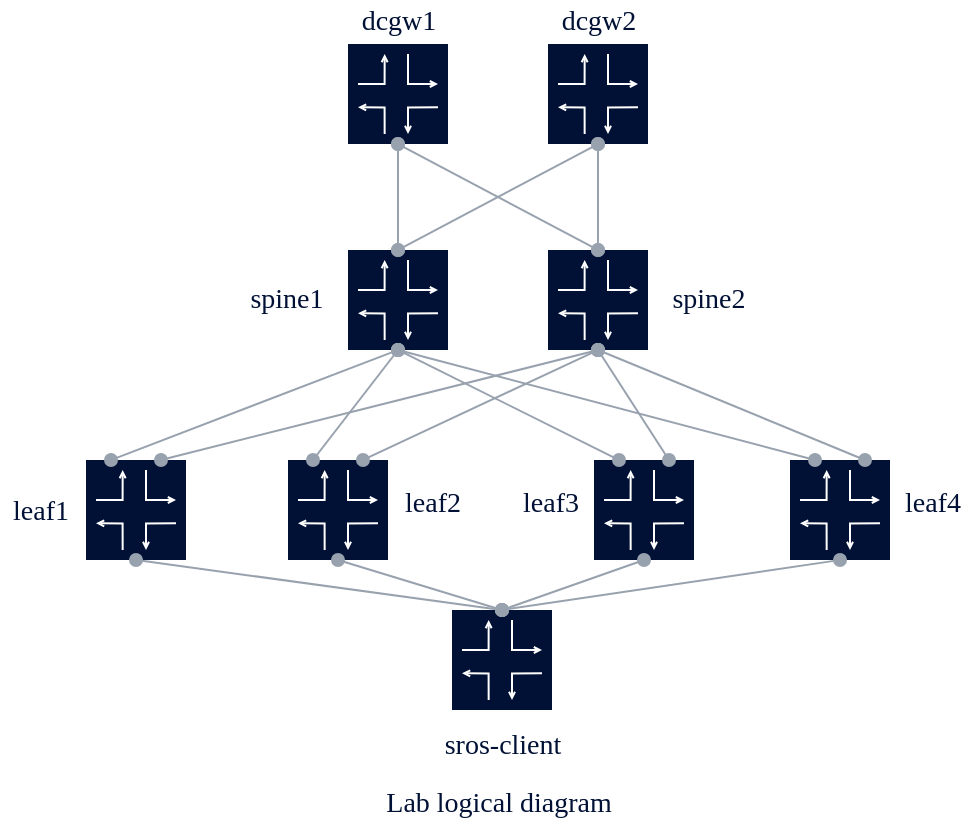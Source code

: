 <mxfile version="15.5.2" type="device"><diagram name="[1] topo_cfg_clos01" id="ZMCx_UzSzWk1nDmMVq2M"><mxGraphModel dx="1038" dy="675" grid="1" gridSize="1" guides="1" tooltips="1" connect="1" arrows="1" fold="1" page="1" pageScale="1" pageWidth="827" pageHeight="1169" math="0" shadow="0"><root><mxCell id="xg3VUZHEJCf5JJvFxYuz-0"/><mxCell id="xg3VUZHEJCf5JJvFxYuz-1" parent="xg3VUZHEJCf5JJvFxYuz-0"/><mxCell id="PjqmHH1Hr9vf0HzbQ6J7-4" value="" style="group" parent="xg3VUZHEJCf5JJvFxYuz-1" vertex="1" connectable="0"><mxGeometry x="390" y="491" width="50" height="50" as="geometry"/></mxCell><mxCell id="PjqmHH1Hr9vf0HzbQ6J7-5" value="" style="group" parent="PjqmHH1Hr9vf0HzbQ6J7-4" vertex="1" connectable="0"><mxGeometry width="50" height="50" as="geometry"/></mxCell><mxCell id="PjqmHH1Hr9vf0HzbQ6J7-6" value="" style="whiteSpace=wrap;html=1;aspect=fixed;fillColor=#001135;strokeColor=none;connectable=1;allowArrows=1;fontFamily=Manrope;fontSource=https%3A%2F%2Ffonts.googleapis.com%2Fcss%3Ffamily%3DManrope;" parent="PjqmHH1Hr9vf0HzbQ6J7-5" vertex="1"><mxGeometry width="50" height="50" as="geometry"/></mxCell><mxCell id="PjqmHH1Hr9vf0HzbQ6J7-7" value="" style="endArrow=open;html=1;edgeStyle=orthogonalEdgeStyle;rounded=0;endFill=0;startSize=6;endSize=2;strokeColor=#FFFFFF;fontFamily=Manrope;fontSource=https%3A%2F%2Ffonts.googleapis.com%2Fcss%3Ffamily%3DManrope;" parent="PjqmHH1Hr9vf0HzbQ6J7-5" edge="1"><mxGeometry width="83.333" height="83.333" as="geometry"><mxPoint x="5" y="20" as="sourcePoint"/><mxPoint x="18.333" y="5" as="targetPoint"/><Array as="points"><mxPoint x="18.333" y="20"/></Array></mxGeometry></mxCell><mxCell id="PjqmHH1Hr9vf0HzbQ6J7-8" value="" style="endArrow=open;html=1;edgeStyle=orthogonalEdgeStyle;rounded=0;endFill=0;startSize=6;endSize=2;strokeColor=#FFFFFF;fontFamily=Manrope;fontSource=https%3A%2F%2Ffonts.googleapis.com%2Fcss%3Ffamily%3DManrope;" parent="PjqmHH1Hr9vf0HzbQ6J7-5" edge="1"><mxGeometry width="83.333" height="83.333" as="geometry"><mxPoint x="18.333" y="45" as="sourcePoint"/><mxPoint x="5" y="31.667" as="targetPoint"/><Array as="points"><mxPoint x="18.333" y="31.667"/></Array></mxGeometry></mxCell><mxCell id="PjqmHH1Hr9vf0HzbQ6J7-9" value="" style="endArrow=open;html=1;edgeStyle=orthogonalEdgeStyle;rounded=0;endFill=0;startSize=6;endSize=2;strokeColor=#FFFFFF;fontFamily=Manrope;fontSource=https%3A%2F%2Ffonts.googleapis.com%2Fcss%3Ffamily%3DManrope;" parent="PjqmHH1Hr9vf0HzbQ6J7-5" edge="1"><mxGeometry width="83.333" height="83.333" as="geometry"><mxPoint x="30" y="5" as="sourcePoint"/><mxPoint x="45" y="20" as="targetPoint"/><Array as="points"><mxPoint x="30" y="20"/></Array></mxGeometry></mxCell><mxCell id="PjqmHH1Hr9vf0HzbQ6J7-10" value="" style="endArrow=open;html=1;edgeStyle=orthogonalEdgeStyle;rounded=0;endFill=0;startSize=6;endSize=2;strokeColor=#FFFFFF;fontFamily=Manrope;fontSource=https%3A%2F%2Ffonts.googleapis.com%2Fcss%3Ffamily%3DManrope;" parent="PjqmHH1Hr9vf0HzbQ6J7-5" edge="1"><mxGeometry width="83.333" height="83.333" as="geometry"><mxPoint x="45" y="31.667" as="sourcePoint"/><mxPoint x="30" y="45" as="targetPoint"/><Array as="points"><mxPoint x="30" y="31.667"/></Array></mxGeometry></mxCell><mxCell id="xg3VUZHEJCf5JJvFxYuz-2" value="" style="group" parent="xg3VUZHEJCf5JJvFxYuz-1" vertex="1" connectable="0"><mxGeometry x="207" y="416" width="50" height="50" as="geometry"/></mxCell><mxCell id="xg3VUZHEJCf5JJvFxYuz-3" value="" style="group" parent="xg3VUZHEJCf5JJvFxYuz-2" vertex="1" connectable="0"><mxGeometry width="50" height="50" as="geometry"/></mxCell><mxCell id="xg3VUZHEJCf5JJvFxYuz-4" value="" style="whiteSpace=wrap;html=1;aspect=fixed;fillColor=#001135;strokeColor=none;connectable=1;allowArrows=1;fontFamily=Manrope;fontSource=https%3A%2F%2Ffonts.googleapis.com%2Fcss%3Ffamily%3DManrope;" parent="xg3VUZHEJCf5JJvFxYuz-3" vertex="1"><mxGeometry width="50" height="50" as="geometry"/></mxCell><mxCell id="xg3VUZHEJCf5JJvFxYuz-5" value="" style="endArrow=open;html=1;edgeStyle=orthogonalEdgeStyle;rounded=0;endFill=0;startSize=6;endSize=2;strokeColor=#FFFFFF;fontFamily=Manrope;fontSource=https%3A%2F%2Ffonts.googleapis.com%2Fcss%3Ffamily%3DManrope;" parent="xg3VUZHEJCf5JJvFxYuz-3" edge="1"><mxGeometry width="83.333" height="83.333" as="geometry"><mxPoint x="5" y="20" as="sourcePoint"/><mxPoint x="18.333" y="5" as="targetPoint"/><Array as="points"><mxPoint x="18.333" y="20"/></Array></mxGeometry></mxCell><mxCell id="xg3VUZHEJCf5JJvFxYuz-6" value="" style="endArrow=open;html=1;edgeStyle=orthogonalEdgeStyle;rounded=0;endFill=0;startSize=6;endSize=2;strokeColor=#FFFFFF;fontFamily=Manrope;fontSource=https%3A%2F%2Ffonts.googleapis.com%2Fcss%3Ffamily%3DManrope;" parent="xg3VUZHEJCf5JJvFxYuz-3" edge="1"><mxGeometry width="83.333" height="83.333" as="geometry"><mxPoint x="18.333" y="45" as="sourcePoint"/><mxPoint x="5" y="31.667" as="targetPoint"/><Array as="points"><mxPoint x="18.333" y="31.667"/></Array></mxGeometry></mxCell><mxCell id="xg3VUZHEJCf5JJvFxYuz-7" value="" style="endArrow=open;html=1;edgeStyle=orthogonalEdgeStyle;rounded=0;endFill=0;startSize=6;endSize=2;strokeColor=#FFFFFF;fontFamily=Manrope;fontSource=https%3A%2F%2Ffonts.googleapis.com%2Fcss%3Ffamily%3DManrope;" parent="xg3VUZHEJCf5JJvFxYuz-3" edge="1"><mxGeometry width="83.333" height="83.333" as="geometry"><mxPoint x="30" y="5" as="sourcePoint"/><mxPoint x="45" y="20" as="targetPoint"/><Array as="points"><mxPoint x="30" y="20"/></Array></mxGeometry></mxCell><mxCell id="xg3VUZHEJCf5JJvFxYuz-8" value="" style="endArrow=open;html=1;edgeStyle=orthogonalEdgeStyle;rounded=0;endFill=0;startSize=6;endSize=2;strokeColor=#FFFFFF;fontFamily=Manrope;fontSource=https%3A%2F%2Ffonts.googleapis.com%2Fcss%3Ffamily%3DManrope;" parent="xg3VUZHEJCf5JJvFxYuz-3" edge="1"><mxGeometry width="83.333" height="83.333" as="geometry"><mxPoint x="45" y="31.667" as="sourcePoint"/><mxPoint x="30" y="45" as="targetPoint"/><Array as="points"><mxPoint x="30" y="31.667"/></Array></mxGeometry></mxCell><mxCell id="xg3VUZHEJCf5JJvFxYuz-10" value="&lt;font color=&quot;#001135&quot;&gt;Lab logical diagram&lt;/font&gt;" style="text;html=1;align=center;verticalAlign=middle;resizable=0;points=[];autosize=1;fontSize=14;fontFamily=Manrope;fontColor=#FFFFFF;fontStyle=0" parent="xg3VUZHEJCf5JJvFxYuz-1" vertex="1"><mxGeometry x="346" y="577" width="134" height="22" as="geometry"/></mxCell><mxCell id="xg3VUZHEJCf5JJvFxYuz-11" value="" style="group" parent="xg3VUZHEJCf5JJvFxYuz-1" vertex="1" connectable="0"><mxGeometry x="308" y="416" width="50" height="50" as="geometry"/></mxCell><mxCell id="xg3VUZHEJCf5JJvFxYuz-12" value="" style="group" parent="xg3VUZHEJCf5JJvFxYuz-11" vertex="1" connectable="0"><mxGeometry width="50" height="50" as="geometry"/></mxCell><mxCell id="xg3VUZHEJCf5JJvFxYuz-13" value="" style="whiteSpace=wrap;html=1;aspect=fixed;fillColor=#001135;strokeColor=none;connectable=1;allowArrows=1;fontFamily=Manrope;fontSource=https%3A%2F%2Ffonts.googleapis.com%2Fcss%3Ffamily%3DManrope;" parent="xg3VUZHEJCf5JJvFxYuz-12" vertex="1"><mxGeometry width="50" height="50" as="geometry"/></mxCell><mxCell id="xg3VUZHEJCf5JJvFxYuz-14" value="" style="endArrow=open;html=1;edgeStyle=orthogonalEdgeStyle;rounded=0;endFill=0;startSize=6;endSize=2;strokeColor=#FFFFFF;fontFamily=Manrope;fontSource=https%3A%2F%2Ffonts.googleapis.com%2Fcss%3Ffamily%3DManrope;" parent="xg3VUZHEJCf5JJvFxYuz-12" edge="1"><mxGeometry width="83.333" height="83.333" as="geometry"><mxPoint x="5" y="20" as="sourcePoint"/><mxPoint x="18.333" y="5" as="targetPoint"/><Array as="points"><mxPoint x="18.333" y="20"/></Array></mxGeometry></mxCell><mxCell id="xg3VUZHEJCf5JJvFxYuz-15" value="" style="endArrow=open;html=1;edgeStyle=orthogonalEdgeStyle;rounded=0;endFill=0;startSize=6;endSize=2;strokeColor=#FFFFFF;fontFamily=Manrope;fontSource=https%3A%2F%2Ffonts.googleapis.com%2Fcss%3Ffamily%3DManrope;" parent="xg3VUZHEJCf5JJvFxYuz-12" edge="1"><mxGeometry width="83.333" height="83.333" as="geometry"><mxPoint x="18.333" y="45" as="sourcePoint"/><mxPoint x="5" y="31.667" as="targetPoint"/><Array as="points"><mxPoint x="18.333" y="31.667"/></Array></mxGeometry></mxCell><mxCell id="xg3VUZHEJCf5JJvFxYuz-16" value="" style="endArrow=open;html=1;edgeStyle=orthogonalEdgeStyle;rounded=0;endFill=0;startSize=6;endSize=2;strokeColor=#FFFFFF;fontFamily=Manrope;fontSource=https%3A%2F%2Ffonts.googleapis.com%2Fcss%3Ffamily%3DManrope;" parent="xg3VUZHEJCf5JJvFxYuz-12" edge="1"><mxGeometry width="83.333" height="83.333" as="geometry"><mxPoint x="30" y="5" as="sourcePoint"/><mxPoint x="45" y="20" as="targetPoint"/><Array as="points"><mxPoint x="30" y="20"/></Array></mxGeometry></mxCell><mxCell id="xg3VUZHEJCf5JJvFxYuz-17" value="" style="endArrow=open;html=1;edgeStyle=orthogonalEdgeStyle;rounded=0;endFill=0;startSize=6;endSize=2;strokeColor=#FFFFFF;fontFamily=Manrope;fontSource=https%3A%2F%2Ffonts.googleapis.com%2Fcss%3Ffamily%3DManrope;" parent="xg3VUZHEJCf5JJvFxYuz-12" edge="1"><mxGeometry width="83.333" height="83.333" as="geometry"><mxPoint x="45" y="31.667" as="sourcePoint"/><mxPoint x="30" y="45" as="targetPoint"/><Array as="points"><mxPoint x="30" y="31.667"/></Array></mxGeometry></mxCell><mxCell id="xg3VUZHEJCf5JJvFxYuz-19" value="&lt;font color=&quot;#001135&quot;&gt;spine1&lt;/font&gt;" style="text;html=1;align=center;verticalAlign=middle;resizable=0;points=[];autosize=1;fontSize=14;fontFamily=Manrope;fontColor=#FFFFFF;fontStyle=0" parent="xg3VUZHEJCf5JJvFxYuz-1" vertex="1"><mxGeometry x="277" y="326" width="60" height="20" as="geometry"/></mxCell><mxCell id="xg3VUZHEJCf5JJvFxYuz-22" value="" style="group" parent="xg3VUZHEJCf5JJvFxYuz-1" vertex="1" connectable="0"><mxGeometry x="338" y="311" width="50" height="50" as="geometry"/></mxCell><mxCell id="xg3VUZHEJCf5JJvFxYuz-23" value="" style="group" parent="xg3VUZHEJCf5JJvFxYuz-22" vertex="1" connectable="0"><mxGeometry width="50" height="50" as="geometry"/></mxCell><mxCell id="xg3VUZHEJCf5JJvFxYuz-24" value="" style="whiteSpace=wrap;html=1;aspect=fixed;fillColor=#001135;strokeColor=none;connectable=1;allowArrows=1;fontFamily=Manrope;fontSource=https%3A%2F%2Ffonts.googleapis.com%2Fcss%3Ffamily%3DManrope;" parent="xg3VUZHEJCf5JJvFxYuz-23" vertex="1"><mxGeometry width="50" height="50" as="geometry"/></mxCell><mxCell id="xg3VUZHEJCf5JJvFxYuz-25" value="" style="endArrow=open;html=1;edgeStyle=orthogonalEdgeStyle;rounded=0;endFill=0;startSize=6;endSize=2;strokeColor=#FFFFFF;fontFamily=Manrope;fontSource=https%3A%2F%2Ffonts.googleapis.com%2Fcss%3Ffamily%3DManrope;" parent="xg3VUZHEJCf5JJvFxYuz-23" edge="1"><mxGeometry width="83.333" height="83.333" as="geometry"><mxPoint x="5" y="20" as="sourcePoint"/><mxPoint x="18.333" y="5" as="targetPoint"/><Array as="points"><mxPoint x="18.333" y="20"/></Array></mxGeometry></mxCell><mxCell id="xg3VUZHEJCf5JJvFxYuz-26" value="" style="endArrow=open;html=1;edgeStyle=orthogonalEdgeStyle;rounded=0;endFill=0;startSize=6;endSize=2;strokeColor=#FFFFFF;fontFamily=Manrope;fontSource=https%3A%2F%2Ffonts.googleapis.com%2Fcss%3Ffamily%3DManrope;" parent="xg3VUZHEJCf5JJvFxYuz-23" edge="1"><mxGeometry width="83.333" height="83.333" as="geometry"><mxPoint x="18.333" y="45" as="sourcePoint"/><mxPoint x="5" y="31.667" as="targetPoint"/><Array as="points"><mxPoint x="18.333" y="31.667"/></Array></mxGeometry></mxCell><mxCell id="xg3VUZHEJCf5JJvFxYuz-27" value="" style="endArrow=open;html=1;edgeStyle=orthogonalEdgeStyle;rounded=0;endFill=0;startSize=6;endSize=2;strokeColor=#FFFFFF;fontFamily=Manrope;fontSource=https%3A%2F%2Ffonts.googleapis.com%2Fcss%3Ffamily%3DManrope;" parent="xg3VUZHEJCf5JJvFxYuz-23" edge="1"><mxGeometry width="83.333" height="83.333" as="geometry"><mxPoint x="30" y="5" as="sourcePoint"/><mxPoint x="45" y="20" as="targetPoint"/><Array as="points"><mxPoint x="30" y="20"/></Array></mxGeometry></mxCell><mxCell id="xg3VUZHEJCf5JJvFxYuz-28" value="" style="endArrow=open;html=1;edgeStyle=orthogonalEdgeStyle;rounded=0;endFill=0;startSize=6;endSize=2;strokeColor=#FFFFFF;fontFamily=Manrope;fontSource=https%3A%2F%2Ffonts.googleapis.com%2Fcss%3Ffamily%3DManrope;" parent="xg3VUZHEJCf5JJvFxYuz-23" edge="1"><mxGeometry width="83.333" height="83.333" as="geometry"><mxPoint x="45" y="31.667" as="sourcePoint"/><mxPoint x="30" y="45" as="targetPoint"/><Array as="points"><mxPoint x="30" y="31.667"/></Array></mxGeometry></mxCell><mxCell id="xg3VUZHEJCf5JJvFxYuz-29" style="rounded=0;orthogonalLoop=1;jettySize=auto;html=1;fontFamily=Manrope;fontSize=12;fontColor=#FFFFFF;endArrow=oval;endFill=1;startArrow=oval;startFill=1;entryX=0.25;entryY=0;entryDx=0;entryDy=0;exitX=0.5;exitY=1;exitDx=0;exitDy=0;strokeColor=#98A2AE;" parent="xg3VUZHEJCf5JJvFxYuz-1" source="xg3VUZHEJCf5JJvFxYuz-24" target="xg3VUZHEJCf5JJvFxYuz-13" edge="1"><mxGeometry relative="1" as="geometry"><mxPoint x="247.5" y="368" as="sourcePoint"/><mxPoint x="190.5" y="422" as="targetPoint"/></mxGeometry></mxCell><mxCell id="xg3VUZHEJCf5JJvFxYuz-30" style="rounded=0;orthogonalLoop=1;jettySize=auto;html=1;fontFamily=Manrope;fontSize=12;fontColor=#FFFFFF;endArrow=oval;endFill=1;startArrow=oval;startFill=1;entryX=0.25;entryY=0;entryDx=0;entryDy=0;strokeColor=#98A2AE;endSize=6;startSize=6;exitX=0.5;exitY=1;exitDx=0;exitDy=0;" parent="xg3VUZHEJCf5JJvFxYuz-1" source="xg3VUZHEJCf5JJvFxYuz-24" target="xg3VUZHEJCf5JJvFxYuz-4" edge="1"><mxGeometry relative="1" as="geometry"><mxPoint x="222.5" y="368" as="sourcePoint"/><mxPoint x="167.885" y="400" as="targetPoint"/></mxGeometry></mxCell><mxCell id="xg3VUZHEJCf5JJvFxYuz-31" value="" style="group" parent="xg3VUZHEJCf5JJvFxYuz-1" vertex="1" connectable="0"><mxGeometry x="438" y="311" width="50" height="50" as="geometry"/></mxCell><mxCell id="xg3VUZHEJCf5JJvFxYuz-32" value="" style="whiteSpace=wrap;html=1;aspect=fixed;fillColor=#001135;strokeColor=none;connectable=1;allowArrows=1;fontFamily=Manrope;fontSource=https%3A%2F%2Ffonts.googleapis.com%2Fcss%3Ffamily%3DManrope;" parent="xg3VUZHEJCf5JJvFxYuz-31" vertex="1"><mxGeometry width="50" height="50" as="geometry"/></mxCell><mxCell id="xg3VUZHEJCf5JJvFxYuz-33" value="" style="endArrow=open;html=1;edgeStyle=orthogonalEdgeStyle;rounded=0;endFill=0;startSize=6;endSize=2;strokeColor=#FFFFFF;fontFamily=Manrope;fontSource=https%3A%2F%2Ffonts.googleapis.com%2Fcss%3Ffamily%3DManrope;" parent="xg3VUZHEJCf5JJvFxYuz-31" edge="1"><mxGeometry width="83.333" height="83.333" as="geometry"><mxPoint x="5" y="20" as="sourcePoint"/><mxPoint x="18.333" y="5" as="targetPoint"/><Array as="points"><mxPoint x="18.333" y="20"/></Array></mxGeometry></mxCell><mxCell id="xg3VUZHEJCf5JJvFxYuz-34" value="" style="endArrow=open;html=1;edgeStyle=orthogonalEdgeStyle;rounded=0;endFill=0;startSize=6;endSize=2;strokeColor=#FFFFFF;fontFamily=Manrope;fontSource=https%3A%2F%2Ffonts.googleapis.com%2Fcss%3Ffamily%3DManrope;" parent="xg3VUZHEJCf5JJvFxYuz-31" edge="1"><mxGeometry width="83.333" height="83.333" as="geometry"><mxPoint x="18.333" y="45" as="sourcePoint"/><mxPoint x="5" y="31.667" as="targetPoint"/><Array as="points"><mxPoint x="18.333" y="31.667"/></Array></mxGeometry></mxCell><mxCell id="xg3VUZHEJCf5JJvFxYuz-35" value="" style="endArrow=open;html=1;edgeStyle=orthogonalEdgeStyle;rounded=0;endFill=0;startSize=6;endSize=2;strokeColor=#FFFFFF;fontFamily=Manrope;fontSource=https%3A%2F%2Ffonts.googleapis.com%2Fcss%3Ffamily%3DManrope;" parent="xg3VUZHEJCf5JJvFxYuz-31" edge="1"><mxGeometry width="83.333" height="83.333" as="geometry"><mxPoint x="30" y="5" as="sourcePoint"/><mxPoint x="45" y="20" as="targetPoint"/><Array as="points"><mxPoint x="30" y="20"/></Array></mxGeometry></mxCell><mxCell id="xg3VUZHEJCf5JJvFxYuz-36" value="" style="endArrow=open;html=1;edgeStyle=orthogonalEdgeStyle;rounded=0;endFill=0;startSize=6;endSize=2;strokeColor=#FFFFFF;fontFamily=Manrope;fontSource=https%3A%2F%2Ffonts.googleapis.com%2Fcss%3Ffamily%3DManrope;" parent="xg3VUZHEJCf5JJvFxYuz-31" edge="1"><mxGeometry width="83.333" height="83.333" as="geometry"><mxPoint x="45" y="31.667" as="sourcePoint"/><mxPoint x="30" y="45" as="targetPoint"/><Array as="points"><mxPoint x="30" y="31.667"/></Array></mxGeometry></mxCell><mxCell id="xg3VUZHEJCf5JJvFxYuz-37" value="&lt;font color=&quot;#001135&quot;&gt;spine2&lt;/font&gt;" style="text;html=1;align=center;verticalAlign=middle;resizable=0;points=[];autosize=1;fontSize=14;fontFamily=Manrope;fontColor=#FFFFFF;fontStyle=0" parent="xg3VUZHEJCf5JJvFxYuz-1" vertex="1"><mxGeometry x="488" y="326" width="60" height="20" as="geometry"/></mxCell><mxCell id="xg3VUZHEJCf5JJvFxYuz-38" style="rounded=0;orthogonalLoop=1;jettySize=auto;html=1;fontFamily=Manrope;fontSize=12;fontColor=#FFFFFF;endArrow=oval;endFill=1;startArrow=oval;startFill=1;entryX=0.75;entryY=0;entryDx=0;entryDy=0;strokeColor=#98A2AE;endSize=6;startSize=6;" parent="xg3VUZHEJCf5JJvFxYuz-1" target="xg3VUZHEJCf5JJvFxYuz-4" edge="1"><mxGeometry relative="1" as="geometry"><mxPoint x="463" y="361" as="sourcePoint"/><mxPoint x="169" y="413" as="targetPoint"/></mxGeometry></mxCell><mxCell id="xg3VUZHEJCf5JJvFxYuz-39" style="rounded=0;orthogonalLoop=1;jettySize=auto;html=1;fontFamily=Manrope;fontSize=12;fontColor=#FFFFFF;endArrow=oval;endFill=1;startArrow=oval;startFill=1;entryX=0.75;entryY=0;entryDx=0;entryDy=0;strokeColor=#98A2AE;exitX=0.5;exitY=1;exitDx=0;exitDy=0;" parent="xg3VUZHEJCf5JJvFxYuz-1" source="xg3VUZHEJCf5JJvFxYuz-32" target="xg3VUZHEJCf5JJvFxYuz-13" edge="1"><mxGeometry relative="1" as="geometry"><mxPoint x="462" y="368" as="sourcePoint"/><mxPoint x="312.88" y="413" as="targetPoint"/></mxGeometry></mxCell><mxCell id="xg3VUZHEJCf5JJvFxYuz-40" value="" style="group" parent="xg3VUZHEJCf5JJvFxYuz-1" vertex="1" connectable="0"><mxGeometry x="461" y="416" width="50" height="50" as="geometry"/></mxCell><mxCell id="xg3VUZHEJCf5JJvFxYuz-41" value="" style="group" parent="xg3VUZHEJCf5JJvFxYuz-40" vertex="1" connectable="0"><mxGeometry width="50" height="50" as="geometry"/></mxCell><mxCell id="xg3VUZHEJCf5JJvFxYuz-42" value="" style="whiteSpace=wrap;html=1;aspect=fixed;fillColor=#001135;strokeColor=none;connectable=1;allowArrows=1;fontFamily=Manrope;fontSource=https%3A%2F%2Ffonts.googleapis.com%2Fcss%3Ffamily%3DManrope;" parent="xg3VUZHEJCf5JJvFxYuz-41" vertex="1"><mxGeometry width="50" height="50" as="geometry"/></mxCell><mxCell id="xg3VUZHEJCf5JJvFxYuz-43" value="" style="endArrow=open;html=1;edgeStyle=orthogonalEdgeStyle;rounded=0;endFill=0;startSize=6;endSize=2;strokeColor=#FFFFFF;fontFamily=Manrope;fontSource=https%3A%2F%2Ffonts.googleapis.com%2Fcss%3Ffamily%3DManrope;" parent="xg3VUZHEJCf5JJvFxYuz-41" edge="1"><mxGeometry width="83.333" height="83.333" as="geometry"><mxPoint x="5" y="20" as="sourcePoint"/><mxPoint x="18.333" y="5" as="targetPoint"/><Array as="points"><mxPoint x="18.333" y="20"/></Array></mxGeometry></mxCell><mxCell id="xg3VUZHEJCf5JJvFxYuz-44" value="" style="endArrow=open;html=1;edgeStyle=orthogonalEdgeStyle;rounded=0;endFill=0;startSize=6;endSize=2;strokeColor=#FFFFFF;fontFamily=Manrope;fontSource=https%3A%2F%2Ffonts.googleapis.com%2Fcss%3Ffamily%3DManrope;" parent="xg3VUZHEJCf5JJvFxYuz-41" edge="1"><mxGeometry width="83.333" height="83.333" as="geometry"><mxPoint x="18.333" y="45" as="sourcePoint"/><mxPoint x="5" y="31.667" as="targetPoint"/><Array as="points"><mxPoint x="18.333" y="31.667"/></Array></mxGeometry></mxCell><mxCell id="xg3VUZHEJCf5JJvFxYuz-45" value="" style="endArrow=open;html=1;edgeStyle=orthogonalEdgeStyle;rounded=0;endFill=0;startSize=6;endSize=2;strokeColor=#FFFFFF;fontFamily=Manrope;fontSource=https%3A%2F%2Ffonts.googleapis.com%2Fcss%3Ffamily%3DManrope;" parent="xg3VUZHEJCf5JJvFxYuz-41" edge="1"><mxGeometry width="83.333" height="83.333" as="geometry"><mxPoint x="30" y="5" as="sourcePoint"/><mxPoint x="45" y="20" as="targetPoint"/><Array as="points"><mxPoint x="30" y="20"/></Array></mxGeometry></mxCell><mxCell id="xg3VUZHEJCf5JJvFxYuz-46" value="" style="endArrow=open;html=1;edgeStyle=orthogonalEdgeStyle;rounded=0;endFill=0;startSize=6;endSize=2;strokeColor=#FFFFFF;fontFamily=Manrope;fontSource=https%3A%2F%2Ffonts.googleapis.com%2Fcss%3Ffamily%3DManrope;" parent="xg3VUZHEJCf5JJvFxYuz-41" edge="1"><mxGeometry width="83.333" height="83.333" as="geometry"><mxPoint x="45" y="31.667" as="sourcePoint"/><mxPoint x="30" y="45" as="targetPoint"/><Array as="points"><mxPoint x="30" y="31.667"/></Array></mxGeometry></mxCell><mxCell id="xg3VUZHEJCf5JJvFxYuz-47" value="&lt;font color=&quot;#001135&quot;&gt;leaf3&lt;/font&gt;" style="text;html=1;align=center;verticalAlign=middle;resizable=0;points=[];autosize=1;fontSize=14;fontFamily=Manrope;fontColor=#FFFFFF;fontStyle=0" parent="xg3VUZHEJCf5JJvFxYuz-1" vertex="1"><mxGeometry x="417" y="426.87" width="43" height="22" as="geometry"/></mxCell><mxCell id="xg3VUZHEJCf5JJvFxYuz-48" value="" style="group" parent="xg3VUZHEJCf5JJvFxYuz-1" vertex="1" connectable="0"><mxGeometry x="559" y="416" width="50" height="50" as="geometry"/></mxCell><mxCell id="xg3VUZHEJCf5JJvFxYuz-49" value="" style="group" parent="xg3VUZHEJCf5JJvFxYuz-48" vertex="1" connectable="0"><mxGeometry width="50" height="50" as="geometry"/></mxCell><mxCell id="xg3VUZHEJCf5JJvFxYuz-50" value="" style="whiteSpace=wrap;html=1;aspect=fixed;fillColor=#001135;strokeColor=none;connectable=1;allowArrows=1;fontFamily=Manrope;fontSource=https%3A%2F%2Ffonts.googleapis.com%2Fcss%3Ffamily%3DManrope;" parent="xg3VUZHEJCf5JJvFxYuz-49" vertex="1"><mxGeometry width="50" height="50" as="geometry"/></mxCell><mxCell id="xg3VUZHEJCf5JJvFxYuz-51" value="" style="endArrow=open;html=1;edgeStyle=orthogonalEdgeStyle;rounded=0;endFill=0;startSize=6;endSize=2;strokeColor=#FFFFFF;fontFamily=Manrope;fontSource=https%3A%2F%2Ffonts.googleapis.com%2Fcss%3Ffamily%3DManrope;" parent="xg3VUZHEJCf5JJvFxYuz-49" edge="1"><mxGeometry width="83.333" height="83.333" as="geometry"><mxPoint x="5" y="20" as="sourcePoint"/><mxPoint x="18.333" y="5" as="targetPoint"/><Array as="points"><mxPoint x="18.333" y="20"/></Array></mxGeometry></mxCell><mxCell id="xg3VUZHEJCf5JJvFxYuz-52" value="" style="endArrow=open;html=1;edgeStyle=orthogonalEdgeStyle;rounded=0;endFill=0;startSize=6;endSize=2;strokeColor=#FFFFFF;fontFamily=Manrope;fontSource=https%3A%2F%2Ffonts.googleapis.com%2Fcss%3Ffamily%3DManrope;" parent="xg3VUZHEJCf5JJvFxYuz-49" edge="1"><mxGeometry width="83.333" height="83.333" as="geometry"><mxPoint x="18.333" y="45" as="sourcePoint"/><mxPoint x="5" y="31.667" as="targetPoint"/><Array as="points"><mxPoint x="18.333" y="31.667"/></Array></mxGeometry></mxCell><mxCell id="xg3VUZHEJCf5JJvFxYuz-53" value="" style="endArrow=open;html=1;edgeStyle=orthogonalEdgeStyle;rounded=0;endFill=0;startSize=6;endSize=2;strokeColor=#FFFFFF;fontFamily=Manrope;fontSource=https%3A%2F%2Ffonts.googleapis.com%2Fcss%3Ffamily%3DManrope;" parent="xg3VUZHEJCf5JJvFxYuz-49" edge="1"><mxGeometry width="83.333" height="83.333" as="geometry"><mxPoint x="30" y="5" as="sourcePoint"/><mxPoint x="45" y="20" as="targetPoint"/><Array as="points"><mxPoint x="30" y="20"/></Array></mxGeometry></mxCell><mxCell id="xg3VUZHEJCf5JJvFxYuz-54" value="" style="endArrow=open;html=1;edgeStyle=orthogonalEdgeStyle;rounded=0;endFill=0;startSize=6;endSize=2;strokeColor=#FFFFFF;fontFamily=Manrope;fontSource=https%3A%2F%2Ffonts.googleapis.com%2Fcss%3Ffamily%3DManrope;" parent="xg3VUZHEJCf5JJvFxYuz-49" edge="1"><mxGeometry width="83.333" height="83.333" as="geometry"><mxPoint x="45" y="31.667" as="sourcePoint"/><mxPoint x="30" y="45" as="targetPoint"/><Array as="points"><mxPoint x="30" y="31.667"/></Array></mxGeometry></mxCell><mxCell id="xg3VUZHEJCf5JJvFxYuz-66" style="rounded=0;orthogonalLoop=1;jettySize=auto;html=1;fontFamily=Manrope;fontSize=12;fontColor=#FFFFFF;endArrow=oval;endFill=1;startArrow=oval;startFill=1;entryX=0.25;entryY=0;entryDx=0;entryDy=0;exitX=0.5;exitY=1;exitDx=0;exitDy=0;strokeColor=#98A2AE;" parent="xg3VUZHEJCf5JJvFxYuz-1" source="xg3VUZHEJCf5JJvFxYuz-24" target="xg3VUZHEJCf5JJvFxYuz-50" edge="1"><mxGeometry relative="1" as="geometry"><mxPoint x="540.5" y="367" as="sourcePoint"/><mxPoint x="511.5" y="420" as="targetPoint"/></mxGeometry></mxCell><mxCell id="xg3VUZHEJCf5JJvFxYuz-67" style="rounded=0;orthogonalLoop=1;jettySize=auto;html=1;fontFamily=Manrope;fontSize=12;fontColor=#FFFFFF;endArrow=oval;endFill=1;startArrow=oval;startFill=1;entryX=0.25;entryY=0;entryDx=0;entryDy=0;strokeColor=#98A2AE;endSize=6;startSize=6;exitX=0.5;exitY=1;exitDx=0;exitDy=0;" parent="xg3VUZHEJCf5JJvFxYuz-1" source="xg3VUZHEJCf5JJvFxYuz-24" target="xg3VUZHEJCf5JJvFxYuz-42" edge="1"><mxGeometry relative="1" as="geometry"><mxPoint x="515.5" y="367" as="sourcePoint"/><mxPoint x="488.885" y="398" as="targetPoint"/></mxGeometry></mxCell><mxCell id="xg3VUZHEJCf5JJvFxYuz-75" style="rounded=0;orthogonalLoop=1;jettySize=auto;html=1;fontFamily=Manrope;fontSize=12;fontColor=#FFFFFF;endArrow=oval;endFill=1;startArrow=oval;startFill=1;entryX=0.75;entryY=0;entryDx=0;entryDy=0;strokeColor=#98A2AE;endSize=6;startSize=6;exitX=0.5;exitY=1;exitDx=0;exitDy=0;" parent="xg3VUZHEJCf5JJvFxYuz-1" source="xg3VUZHEJCf5JJvFxYuz-32" target="xg3VUZHEJCf5JJvFxYuz-42" edge="1"><mxGeometry relative="1" as="geometry"><mxPoint x="615.5" y="367" as="sourcePoint"/><mxPoint x="490" y="411" as="targetPoint"/></mxGeometry></mxCell><mxCell id="xg3VUZHEJCf5JJvFxYuz-76" style="rounded=0;orthogonalLoop=1;jettySize=auto;html=1;fontFamily=Manrope;fontSize=12;fontColor=#FFFFFF;endArrow=oval;endFill=1;startArrow=oval;startFill=1;entryX=0.75;entryY=0;entryDx=0;entryDy=0;strokeColor=#98A2AE;exitX=0.5;exitY=1;exitDx=0;exitDy=0;" parent="xg3VUZHEJCf5JJvFxYuz-1" source="xg3VUZHEJCf5JJvFxYuz-32" target="xg3VUZHEJCf5JJvFxYuz-50" edge="1"><mxGeometry relative="1" as="geometry"><mxPoint x="491" y="368" as="sourcePoint"/><mxPoint x="633.88" y="411" as="targetPoint"/></mxGeometry></mxCell><mxCell id="xg3VUZHEJCf5JJvFxYuz-77" value="" style="group" parent="xg3VUZHEJCf5JJvFxYuz-1" vertex="1" connectable="0"><mxGeometry x="338" y="208" width="50" height="50" as="geometry"/></mxCell><mxCell id="xg3VUZHEJCf5JJvFxYuz-78" value="" style="whiteSpace=wrap;html=1;aspect=fixed;fillColor=#001135;strokeColor=none;connectable=1;allowArrows=1;fontFamily=Manrope;fontSource=https%3A%2F%2Ffonts.googleapis.com%2Fcss%3Ffamily%3DManrope;" parent="xg3VUZHEJCf5JJvFxYuz-77" vertex="1"><mxGeometry width="50" height="50" as="geometry"/></mxCell><mxCell id="xg3VUZHEJCf5JJvFxYuz-79" value="" style="endArrow=open;html=1;edgeStyle=orthogonalEdgeStyle;rounded=0;endFill=0;startSize=6;endSize=2;strokeColor=#FFFFFF;fontFamily=Manrope;fontSource=https%3A%2F%2Ffonts.googleapis.com%2Fcss%3Ffamily%3DManrope;" parent="xg3VUZHEJCf5JJvFxYuz-77" edge="1"><mxGeometry width="83.333" height="83.333" as="geometry"><mxPoint x="5" y="20" as="sourcePoint"/><mxPoint x="18.333" y="5" as="targetPoint"/><Array as="points"><mxPoint x="18.333" y="20"/></Array></mxGeometry></mxCell><mxCell id="xg3VUZHEJCf5JJvFxYuz-80" value="" style="endArrow=open;html=1;edgeStyle=orthogonalEdgeStyle;rounded=0;endFill=0;startSize=6;endSize=2;strokeColor=#FFFFFF;fontFamily=Manrope;fontSource=https%3A%2F%2Ffonts.googleapis.com%2Fcss%3Ffamily%3DManrope;" parent="xg3VUZHEJCf5JJvFxYuz-77" edge="1"><mxGeometry width="83.333" height="83.333" as="geometry"><mxPoint x="18.333" y="45" as="sourcePoint"/><mxPoint x="5" y="31.667" as="targetPoint"/><Array as="points"><mxPoint x="18.333" y="31.667"/></Array></mxGeometry></mxCell><mxCell id="xg3VUZHEJCf5JJvFxYuz-81" value="" style="endArrow=open;html=1;edgeStyle=orthogonalEdgeStyle;rounded=0;endFill=0;startSize=6;endSize=2;strokeColor=#FFFFFF;fontFamily=Manrope;fontSource=https%3A%2F%2Ffonts.googleapis.com%2Fcss%3Ffamily%3DManrope;" parent="xg3VUZHEJCf5JJvFxYuz-77" edge="1"><mxGeometry width="83.333" height="83.333" as="geometry"><mxPoint x="30" y="5" as="sourcePoint"/><mxPoint x="45" y="20" as="targetPoint"/><Array as="points"><mxPoint x="30" y="20"/></Array></mxGeometry></mxCell><mxCell id="xg3VUZHEJCf5JJvFxYuz-82" value="" style="endArrow=open;html=1;edgeStyle=orthogonalEdgeStyle;rounded=0;endFill=0;startSize=6;endSize=2;strokeColor=#FFFFFF;fontFamily=Manrope;fontSource=https%3A%2F%2Ffonts.googleapis.com%2Fcss%3Ffamily%3DManrope;" parent="xg3VUZHEJCf5JJvFxYuz-77" edge="1"><mxGeometry width="83.333" height="83.333" as="geometry"><mxPoint x="45" y="31.667" as="sourcePoint"/><mxPoint x="30" y="45" as="targetPoint"/><Array as="points"><mxPoint x="30" y="31.667"/></Array></mxGeometry></mxCell><mxCell id="xg3VUZHEJCf5JJvFxYuz-83" value="&lt;font color=&quot;#001135&quot;&gt;dcgw1&lt;/font&gt;" style="text;html=1;align=center;verticalAlign=middle;resizable=0;points=[];autosize=1;fontSize=14;fontFamily=Manrope;fontColor=#FFFFFF;fontStyle=0" parent="xg3VUZHEJCf5JJvFxYuz-1" vertex="1"><mxGeometry x="337" y="186" width="52" height="22" as="geometry"/></mxCell><mxCell id="xg3VUZHEJCf5JJvFxYuz-84" value="&lt;font color=&quot;#001135&quot;&gt;dcgw2&lt;/font&gt;" style="text;html=1;align=center;verticalAlign=middle;resizable=0;points=[];autosize=1;fontSize=14;fontFamily=Manrope;fontColor=#FFFFFF;fontStyle=0" parent="xg3VUZHEJCf5JJvFxYuz-1" vertex="1"><mxGeometry x="436" y="186" width="54" height="22" as="geometry"/></mxCell><mxCell id="xg3VUZHEJCf5JJvFxYuz-85" value="" style="group" parent="xg3VUZHEJCf5JJvFxYuz-1" vertex="1" connectable="0"><mxGeometry x="438" y="208" width="50" height="50" as="geometry"/></mxCell><mxCell id="xg3VUZHEJCf5JJvFxYuz-86" value="" style="group" parent="xg3VUZHEJCf5JJvFxYuz-85" vertex="1" connectable="0"><mxGeometry width="50" height="50" as="geometry"/></mxCell><mxCell id="xg3VUZHEJCf5JJvFxYuz-87" value="" style="whiteSpace=wrap;html=1;aspect=fixed;fillColor=#001135;strokeColor=none;connectable=1;allowArrows=1;fontFamily=Manrope;fontSource=https%3A%2F%2Ffonts.googleapis.com%2Fcss%3Ffamily%3DManrope;" parent="xg3VUZHEJCf5JJvFxYuz-86" vertex="1"><mxGeometry width="50" height="50" as="geometry"/></mxCell><mxCell id="xg3VUZHEJCf5JJvFxYuz-88" value="" style="endArrow=open;html=1;edgeStyle=orthogonalEdgeStyle;rounded=0;endFill=0;startSize=6;endSize=2;strokeColor=#FFFFFF;fontFamily=Manrope;fontSource=https%3A%2F%2Ffonts.googleapis.com%2Fcss%3Ffamily%3DManrope;" parent="xg3VUZHEJCf5JJvFxYuz-86" edge="1"><mxGeometry width="83.333" height="83.333" as="geometry"><mxPoint x="5" y="20" as="sourcePoint"/><mxPoint x="18.333" y="5" as="targetPoint"/><Array as="points"><mxPoint x="18.333" y="20"/></Array></mxGeometry></mxCell><mxCell id="xg3VUZHEJCf5JJvFxYuz-89" value="" style="endArrow=open;html=1;edgeStyle=orthogonalEdgeStyle;rounded=0;endFill=0;startSize=6;endSize=2;strokeColor=#FFFFFF;fontFamily=Manrope;fontSource=https%3A%2F%2Ffonts.googleapis.com%2Fcss%3Ffamily%3DManrope;" parent="xg3VUZHEJCf5JJvFxYuz-86" edge="1"><mxGeometry width="83.333" height="83.333" as="geometry"><mxPoint x="18.333" y="45" as="sourcePoint"/><mxPoint x="5" y="31.667" as="targetPoint"/><Array as="points"><mxPoint x="18.333" y="31.667"/></Array></mxGeometry></mxCell><mxCell id="xg3VUZHEJCf5JJvFxYuz-90" value="" style="endArrow=open;html=1;edgeStyle=orthogonalEdgeStyle;rounded=0;endFill=0;startSize=6;endSize=2;strokeColor=#FFFFFF;fontFamily=Manrope;fontSource=https%3A%2F%2Ffonts.googleapis.com%2Fcss%3Ffamily%3DManrope;" parent="xg3VUZHEJCf5JJvFxYuz-86" edge="1"><mxGeometry width="83.333" height="83.333" as="geometry"><mxPoint x="30" y="5" as="sourcePoint"/><mxPoint x="45" y="20" as="targetPoint"/><Array as="points"><mxPoint x="30" y="20"/></Array></mxGeometry></mxCell><mxCell id="xg3VUZHEJCf5JJvFxYuz-91" value="" style="endArrow=open;html=1;edgeStyle=orthogonalEdgeStyle;rounded=0;endFill=0;startSize=6;endSize=2;strokeColor=#FFFFFF;fontFamily=Manrope;fontSource=https%3A%2F%2Ffonts.googleapis.com%2Fcss%3Ffamily%3DManrope;" parent="xg3VUZHEJCf5JJvFxYuz-86" edge="1"><mxGeometry width="83.333" height="83.333" as="geometry"><mxPoint x="45" y="31.667" as="sourcePoint"/><mxPoint x="30" y="45" as="targetPoint"/><Array as="points"><mxPoint x="30" y="31.667"/></Array></mxGeometry></mxCell><mxCell id="xg3VUZHEJCf5JJvFxYuz-92" style="rounded=0;orthogonalLoop=1;jettySize=auto;html=1;fontFamily=Manrope;fontSize=12;fontColor=#FFFFFF;endArrow=oval;endFill=1;startArrow=oval;startFill=1;entryX=0.5;entryY=0;entryDx=0;entryDy=0;strokeColor=#98A2AE;endSize=6;startSize=6;exitX=0.5;exitY=1;exitDx=0;exitDy=0;" parent="xg3VUZHEJCf5JJvFxYuz-1" source="xg3VUZHEJCf5JJvFxYuz-78" target="xg3VUZHEJCf5JJvFxYuz-24" edge="1"><mxGeometry relative="1" as="geometry"><mxPoint x="245" y="261" as="sourcePoint"/><mxPoint x="206" y="306" as="targetPoint"/></mxGeometry></mxCell><mxCell id="xg3VUZHEJCf5JJvFxYuz-93" style="rounded=0;orthogonalLoop=1;jettySize=auto;html=1;fontFamily=Manrope;fontSize=12;fontColor=#FFFFFF;endArrow=oval;endFill=1;startArrow=oval;startFill=1;entryX=0.5;entryY=0;entryDx=0;entryDy=0;strokeColor=#98A2AE;endSize=6;startSize=6;exitX=0.5;exitY=1;exitDx=0;exitDy=0;" parent="xg3VUZHEJCf5JJvFxYuz-1" source="xg3VUZHEJCf5JJvFxYuz-87" target="xg3VUZHEJCf5JJvFxYuz-32" edge="1"><mxGeometry relative="1" as="geometry"><mxPoint x="344.5" y="260" as="sourcePoint"/><mxPoint x="208" y="318" as="targetPoint"/></mxGeometry></mxCell><mxCell id="xg3VUZHEJCf5JJvFxYuz-99" style="rounded=0;orthogonalLoop=1;jettySize=auto;html=1;fontFamily=Manrope;fontSize=12;fontColor=#FFFFFF;endArrow=oval;endFill=1;startArrow=oval;startFill=1;entryX=0.5;entryY=1;entryDx=0;entryDy=0;exitX=0.5;exitY=0;exitDx=0;exitDy=0;strokeColor=#98A2AE;" parent="xg3VUZHEJCf5JJvFxYuz-1" source="PjqmHH1Hr9vf0HzbQ6J7-6" target="xg3VUZHEJCf5JJvFxYuz-4" edge="1"><mxGeometry relative="1" as="geometry"><mxPoint x="167.917" y="498" as="sourcePoint"/><mxPoint x="190.5" y="422" as="targetPoint"/></mxGeometry></mxCell><mxCell id="xg3VUZHEJCf5JJvFxYuz-109" style="rounded=0;orthogonalLoop=1;jettySize=auto;html=1;fontFamily=Manrope;fontSize=12;fontColor=#FFFFFF;endArrow=oval;endFill=1;startArrow=oval;startFill=1;exitX=0.5;exitY=0;exitDx=0;exitDy=0;strokeColor=#98A2AE;entryX=0.5;entryY=1;entryDx=0;entryDy=0;" parent="xg3VUZHEJCf5JJvFxYuz-1" source="PjqmHH1Hr9vf0HzbQ6J7-6" target="xg3VUZHEJCf5JJvFxYuz-13" edge="1"><mxGeometry relative="1" as="geometry"><mxPoint x="324.377" y="498.0" as="sourcePoint"/><mxPoint x="344.38" y="478" as="targetPoint"/></mxGeometry></mxCell><mxCell id="xg3VUZHEJCf5JJvFxYuz-110" style="rounded=0;orthogonalLoop=1;jettySize=auto;html=1;fontFamily=Manrope;fontSize=12;fontColor=#FFFFFF;endArrow=oval;endFill=1;startArrow=oval;startFill=1;entryX=0.5;entryY=1;entryDx=0;entryDy=0;exitX=0.5;exitY=0;exitDx=0;exitDy=0;strokeColor=#98A2AE;" parent="xg3VUZHEJCf5JJvFxYuz-1" source="PjqmHH1Hr9vf0HzbQ6J7-6" target="xg3VUZHEJCf5JJvFxYuz-42" edge="1"><mxGeometry relative="1" as="geometry"><mxPoint x="488.997" y="498.0" as="sourcePoint"/><mxPoint x="511.5" y="420" as="targetPoint"/></mxGeometry></mxCell><mxCell id="xg3VUZHEJCf5JJvFxYuz-111" style="rounded=0;orthogonalLoop=1;jettySize=auto;html=1;fontFamily=Manrope;fontSize=12;fontColor=#FFFFFF;endArrow=oval;endFill=1;startArrow=oval;startFill=1;exitX=0.5;exitY=0;exitDx=0;exitDy=0;strokeColor=#98A2AE;entryX=0.5;entryY=1;entryDx=0;entryDy=0;" parent="xg3VUZHEJCf5JJvFxYuz-1" source="PjqmHH1Hr9vf0HzbQ6J7-6" target="xg3VUZHEJCf5JJvFxYuz-50" edge="1"><mxGeometry relative="1" as="geometry"><mxPoint x="645.377" y="498.0" as="sourcePoint"/><mxPoint x="665.38" y="476" as="targetPoint"/></mxGeometry></mxCell><mxCell id="PjqmHH1Hr9vf0HzbQ6J7-2" style="rounded=0;orthogonalLoop=1;jettySize=auto;html=1;fontFamily=Manrope;fontSize=12;fontColor=#FFFFFF;endArrow=oval;endFill=1;startArrow=oval;startFill=1;strokeColor=#98A2AE;endSize=6;startSize=6;exitX=0.5;exitY=1;exitDx=0;exitDy=0;entryX=0.5;entryY=0;entryDx=0;entryDy=0;" parent="xg3VUZHEJCf5JJvFxYuz-1" source="xg3VUZHEJCf5JJvFxYuz-87" target="xg3VUZHEJCf5JJvFxYuz-24" edge="1"><mxGeometry relative="1" as="geometry"><mxPoint x="415" y="268" as="sourcePoint"/><mxPoint x="363" y="311" as="targetPoint"/></mxGeometry></mxCell><mxCell id="PjqmHH1Hr9vf0HzbQ6J7-3" style="rounded=0;orthogonalLoop=1;jettySize=auto;html=1;fontFamily=Manrope;fontSize=12;fontColor=#FFFFFF;endArrow=oval;endFill=1;startArrow=oval;startFill=1;strokeColor=#98A2AE;endSize=6;startSize=6;exitX=0.5;exitY=1;exitDx=0;exitDy=0;entryX=0.5;entryY=0;entryDx=0;entryDy=0;" parent="xg3VUZHEJCf5JJvFxYuz-1" source="xg3VUZHEJCf5JJvFxYuz-78" target="xg3VUZHEJCf5JJvFxYuz-32" edge="1"><mxGeometry relative="1" as="geometry"><mxPoint x="464" y="259" as="sourcePoint"/><mxPoint x="364" y="312" as="targetPoint"/></mxGeometry></mxCell><mxCell id="PjqmHH1Hr9vf0HzbQ6J7-11" value="&lt;font color=&quot;#001135&quot;&gt;sros-client&lt;/font&gt;" style="text;html=1;align=center;verticalAlign=middle;resizable=0;points=[];autosize=1;fontSize=14;fontFamily=Manrope;fontColor=#FFFFFF;fontStyle=0" parent="xg3VUZHEJCf5JJvFxYuz-1" vertex="1"><mxGeometry x="374" y="548" width="81" height="22" as="geometry"/></mxCell><mxCell id="WE1zCrsm04ACjpRdB9Kg-0" value="&lt;font color=&quot;#001135&quot;&gt;leaf2&lt;/font&gt;" style="text;html=1;align=center;verticalAlign=middle;resizable=0;points=[];autosize=1;fontSize=14;fontFamily=Manrope;fontColor=#FFFFFF;fontStyle=0" parent="xg3VUZHEJCf5JJvFxYuz-1" vertex="1"><mxGeometry x="358" y="426.87" width="43" height="22" as="geometry"/></mxCell><mxCell id="WE1zCrsm04ACjpRdB9Kg-1" value="&lt;font color=&quot;#001135&quot;&gt;leaf4&lt;/font&gt;" style="text;html=1;align=center;verticalAlign=middle;resizable=0;points=[];autosize=1;fontSize=14;fontFamily=Manrope;fontColor=#FFFFFF;fontStyle=0" parent="xg3VUZHEJCf5JJvFxYuz-1" vertex="1"><mxGeometry x="608" y="426.87" width="43" height="22" as="geometry"/></mxCell><mxCell id="WE1zCrsm04ACjpRdB9Kg-2" value="&lt;font color=&quot;#001135&quot;&gt;leaf1&lt;br&gt;&lt;/font&gt;" style="text;html=1;align=center;verticalAlign=middle;resizable=0;points=[];autosize=1;fontSize=14;fontFamily=Manrope;fontColor=#FFFFFF;fontStyle=0" parent="xg3VUZHEJCf5JJvFxYuz-1" vertex="1"><mxGeometry x="164" y="431" width="40" height="22" as="geometry"/></mxCell></root></mxGraphModel></diagram></mxfile>
